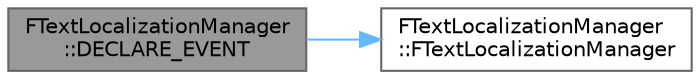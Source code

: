 digraph "FTextLocalizationManager::DECLARE_EVENT"
{
 // INTERACTIVE_SVG=YES
 // LATEX_PDF_SIZE
  bgcolor="transparent";
  edge [fontname=Helvetica,fontsize=10,labelfontname=Helvetica,labelfontsize=10];
  node [fontname=Helvetica,fontsize=10,shape=box,height=0.2,width=0.4];
  rankdir="LR";
  Node1 [id="Node000001",label="FTextLocalizationManager\l::DECLARE_EVENT",height=0.2,width=0.4,color="gray40", fillcolor="grey60", style="filled", fontcolor="black",tooltip="Event type for immediately reacting to changes in display strings for text."];
  Node1 -> Node2 [id="edge1_Node000001_Node000002",color="steelblue1",style="solid",tooltip=" "];
  Node2 [id="Node000002",label="FTextLocalizationManager\l::FTextLocalizationManager",height=0.2,width=0.4,color="grey40", fillcolor="white", style="filled",URL="$d5/d6d/classFTextLocalizationManager.html#aea4239f9c4c6de9e517c12cba8b3c697",tooltip=" "];
}
